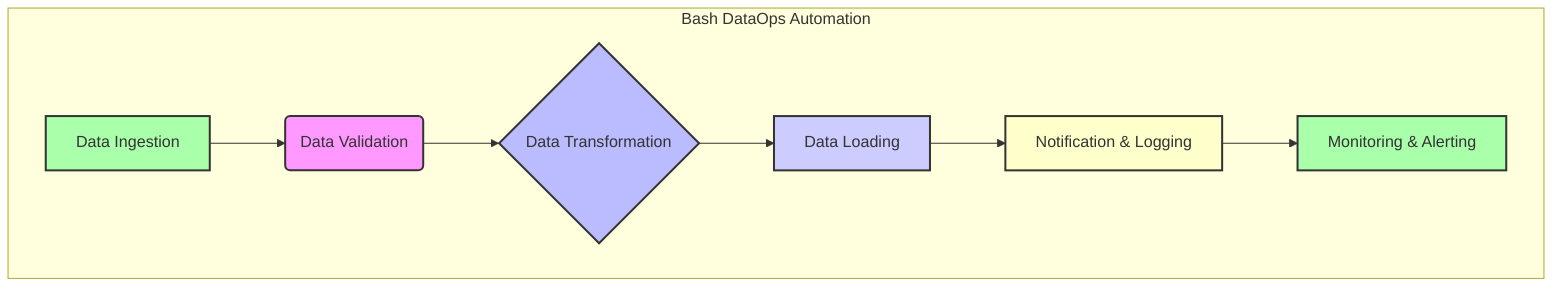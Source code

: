 graph TD
    subgraph Bash DataOps Automation
        A[Data Ingestion] --> B(Data Validation)
        B --> C{Data Transformation}
        C --> D[Data Loading]
        D --> E[Notification & Logging]
        E --> F[Monitoring & Alerting]
    end

    style A fill:#afa,stroke:#333,stroke-width:2px
    style B fill:#f9f,stroke:#333,stroke-width:2px
    style C fill:#bbf,stroke:#333,stroke-width:2px
    style D fill:#ccf,stroke:#333,stroke-width:2px
    style E fill:#ffc,stroke:#333,stroke-width:2px
    style F fill:#afa,stroke:#333,stroke-width:2px